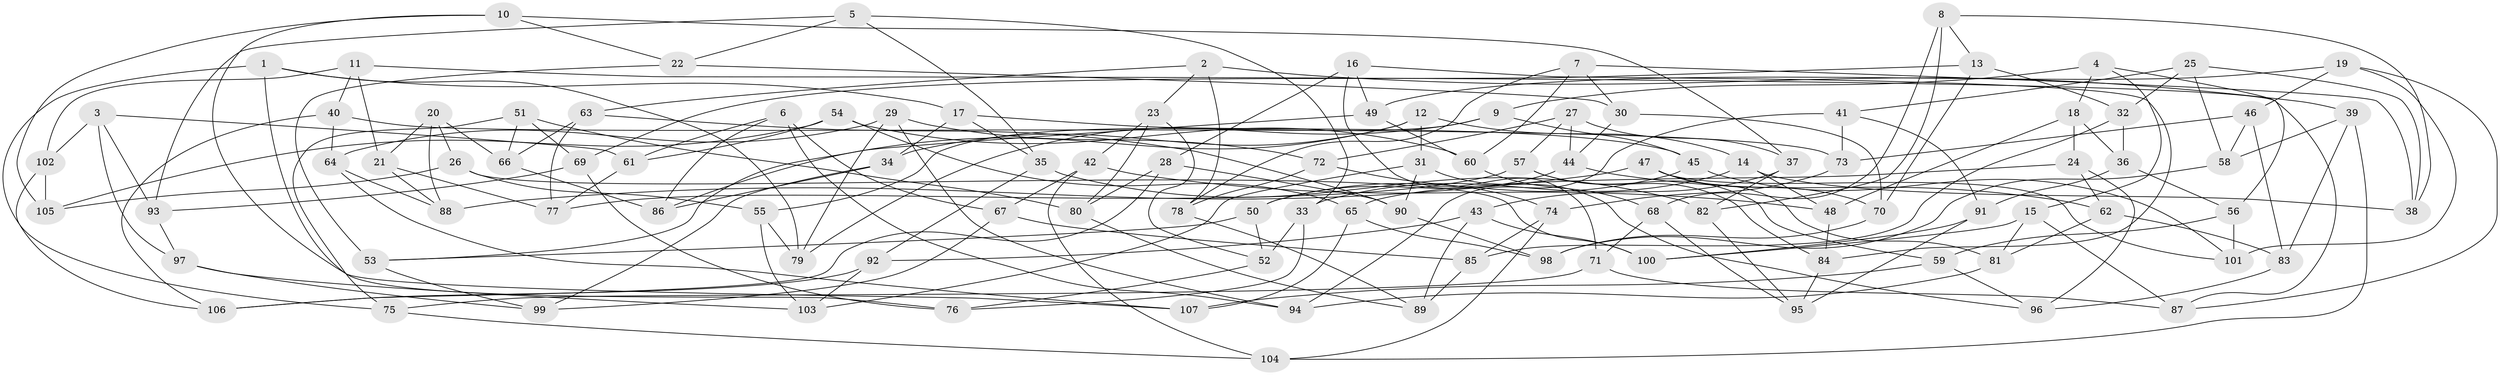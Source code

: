 // Generated by graph-tools (version 1.1) at 2025/02/03/09/25 03:02:57]
// undirected, 107 vertices, 214 edges
graph export_dot {
graph [start="1"]
  node [color=gray90,style=filled];
  1;
  2;
  3;
  4;
  5;
  6;
  7;
  8;
  9;
  10;
  11;
  12;
  13;
  14;
  15;
  16;
  17;
  18;
  19;
  20;
  21;
  22;
  23;
  24;
  25;
  26;
  27;
  28;
  29;
  30;
  31;
  32;
  33;
  34;
  35;
  36;
  37;
  38;
  39;
  40;
  41;
  42;
  43;
  44;
  45;
  46;
  47;
  48;
  49;
  50;
  51;
  52;
  53;
  54;
  55;
  56;
  57;
  58;
  59;
  60;
  61;
  62;
  63;
  64;
  65;
  66;
  67;
  68;
  69;
  70;
  71;
  72;
  73;
  74;
  75;
  76;
  77;
  78;
  79;
  80;
  81;
  82;
  83;
  84;
  85;
  86;
  87;
  88;
  89;
  90;
  91;
  92;
  93;
  94;
  95;
  96;
  97;
  98;
  99;
  100;
  101;
  102;
  103;
  104;
  105;
  106;
  107;
  1 -- 17;
  1 -- 75;
  1 -- 79;
  1 -- 76;
  2 -- 63;
  2 -- 78;
  2 -- 39;
  2 -- 23;
  3 -- 93;
  3 -- 61;
  3 -- 102;
  3 -- 97;
  4 -- 15;
  4 -- 9;
  4 -- 18;
  4 -- 56;
  5 -- 33;
  5 -- 35;
  5 -- 22;
  5 -- 93;
  6 -- 61;
  6 -- 94;
  6 -- 67;
  6 -- 86;
  7 -- 78;
  7 -- 60;
  7 -- 30;
  7 -- 38;
  8 -- 38;
  8 -- 68;
  8 -- 13;
  8 -- 82;
  9 -- 45;
  9 -- 55;
  9 -- 79;
  10 -- 22;
  10 -- 37;
  10 -- 105;
  10 -- 107;
  11 -- 21;
  11 -- 87;
  11 -- 102;
  11 -- 40;
  12 -- 31;
  12 -- 86;
  12 -- 34;
  12 -- 14;
  13 -- 70;
  13 -- 32;
  13 -- 69;
  14 -- 33;
  14 -- 38;
  14 -- 48;
  15 -- 81;
  15 -- 87;
  15 -- 100;
  16 -- 84;
  16 -- 49;
  16 -- 71;
  16 -- 28;
  17 -- 45;
  17 -- 34;
  17 -- 35;
  18 -- 24;
  18 -- 48;
  18 -- 36;
  19 -- 46;
  19 -- 49;
  19 -- 87;
  19 -- 101;
  20 -- 26;
  20 -- 21;
  20 -- 88;
  20 -- 66;
  21 -- 88;
  21 -- 77;
  22 -- 30;
  22 -- 53;
  23 -- 80;
  23 -- 52;
  23 -- 42;
  24 -- 62;
  24 -- 96;
  24 -- 65;
  25 -- 41;
  25 -- 38;
  25 -- 58;
  25 -- 32;
  26 -- 105;
  26 -- 100;
  26 -- 55;
  27 -- 37;
  27 -- 57;
  27 -- 44;
  27 -- 72;
  28 -- 106;
  28 -- 90;
  28 -- 80;
  29 -- 79;
  29 -- 94;
  29 -- 64;
  29 -- 72;
  30 -- 44;
  30 -- 70;
  31 -- 90;
  31 -- 103;
  31 -- 96;
  32 -- 36;
  32 -- 85;
  33 -- 76;
  33 -- 52;
  34 -- 99;
  34 -- 86;
  35 -- 92;
  35 -- 82;
  36 -- 91;
  36 -- 56;
  37 -- 82;
  37 -- 43;
  39 -- 83;
  39 -- 58;
  39 -- 104;
  40 -- 64;
  40 -- 106;
  40 -- 73;
  41 -- 91;
  41 -- 73;
  41 -- 94;
  42 -- 48;
  42 -- 67;
  42 -- 104;
  43 -- 89;
  43 -- 100;
  43 -- 92;
  44 -- 62;
  44 -- 50;
  45 -- 50;
  45 -- 101;
  46 -- 83;
  46 -- 73;
  46 -- 58;
  47 -- 88;
  47 -- 101;
  47 -- 81;
  47 -- 70;
  48 -- 84;
  49 -- 53;
  49 -- 60;
  50 -- 52;
  50 -- 53;
  51 -- 66;
  51 -- 75;
  51 -- 80;
  51 -- 69;
  52 -- 76;
  53 -- 99;
  54 -- 61;
  54 -- 65;
  54 -- 60;
  54 -- 105;
  55 -- 79;
  55 -- 103;
  56 -- 59;
  56 -- 101;
  57 -- 84;
  57 -- 77;
  57 -- 59;
  58 -- 98;
  59 -- 96;
  59 -- 107;
  60 -- 68;
  61 -- 77;
  62 -- 83;
  62 -- 81;
  63 -- 66;
  63 -- 77;
  63 -- 90;
  64 -- 107;
  64 -- 88;
  65 -- 98;
  65 -- 107;
  66 -- 86;
  67 -- 85;
  67 -- 99;
  68 -- 95;
  68 -- 71;
  69 -- 76;
  69 -- 93;
  70 -- 98;
  71 -- 87;
  71 -- 75;
  72 -- 78;
  72 -- 74;
  73 -- 74;
  74 -- 85;
  74 -- 104;
  75 -- 104;
  78 -- 89;
  80 -- 89;
  81 -- 94;
  82 -- 95;
  83 -- 96;
  84 -- 95;
  85 -- 89;
  90 -- 98;
  91 -- 100;
  91 -- 95;
  92 -- 103;
  92 -- 106;
  93 -- 97;
  97 -- 99;
  97 -- 103;
  102 -- 105;
  102 -- 106;
}
